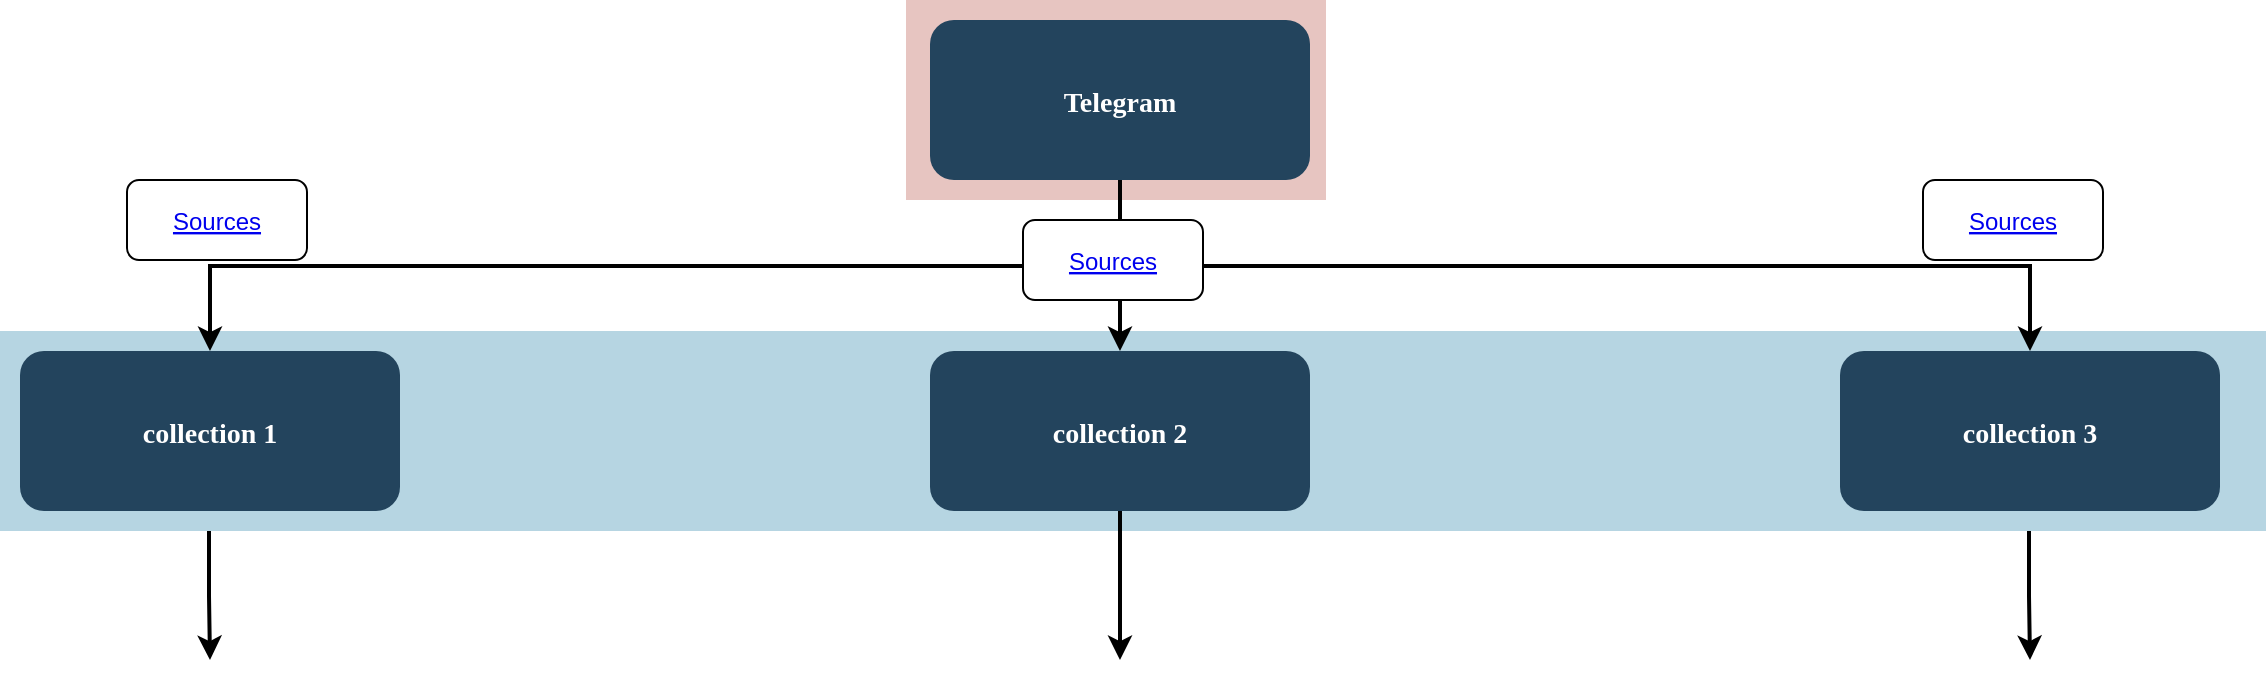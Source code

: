 <mxfile version="20.2.2" type="github">
  <diagram name="Page-1" id="2c0d36ab-eaac-3732-788b-9136903baeff">
    <mxGraphModel dx="1662" dy="812" grid="1" gridSize="10" guides="1" tooltips="1" connect="1" arrows="1" fold="1" page="1" pageScale="1.5" pageWidth="1169" pageHeight="827" background="none" math="0" shadow="0">
      <root>
        <mxCell id="0" />
        <mxCell id="1" parent="0" />
        <mxCell id="123" value="" style="fillColor=#AE4132;strokeColor=none;opacity=30;" parent="1" vertex="1">
          <mxGeometry x="550" y="160.0" width="210" height="100.0" as="geometry" />
        </mxCell>
        <mxCell id="122" value="" style="fillColor=#10739E;strokeColor=none;opacity=30;" parent="1" vertex="1">
          <mxGeometry x="97" y="325.5" width="1133" height="100" as="geometry" />
        </mxCell>
        <mxCell id="2" value="Telegram" style="rounded=1;fillColor=#23445D;gradientColor=none;strokeColor=none;fontColor=#FFFFFF;fontStyle=1;fontFamily=Tahoma;fontSize=14" parent="1" vertex="1">
          <mxGeometry x="562" y="170" width="190" height="80" as="geometry" />
        </mxCell>
        <UserObject label="collection 3" link="https://www.inoreader.com/stream/user/1005326388/tag/Militants/view/html?t=Telegram%203&amp;cs=m&amp;n=30&amp;sb=y" linkTarget="_blank" id="4">
          <mxCell style="rounded=1;fillColor=#23445D;gradientColor=none;strokeColor=none;fontColor=#FFFFFF;fontStyle=1;fontFamily=Tahoma;fontSize=14" parent="1" vertex="1">
            <mxGeometry x="1017.0" y="335.5" width="190" height="80" as="geometry" />
          </mxCell>
        </UserObject>
        <mxCell id="9" value="" style="edgeStyle=elbowEdgeStyle;elbow=vertical;strokeWidth=2;rounded=0" parent="1" source="2" target="4" edge="1">
          <mxGeometry x="337" y="215.5" width="100" height="100" as="geometry">
            <mxPoint x="337" y="315.5" as="sourcePoint" />
            <mxPoint x="437" y="215.5" as="targetPoint" />
          </mxGeometry>
        </mxCell>
        <UserObject label="collection 2" link="https://www.inoreader.com/stream/user/1004571328/tag/RussianTelegram/view/html?t=Telegram%202&amp;cs=m&amp;n=30&amp;sb=y" linkTarget="_blank" id="12">
          <mxCell style="rounded=1;fillColor=#23445D;gradientColor=none;strokeColor=none;fontColor=#FFFFFF;fontStyle=1;fontFamily=Tahoma;fontSize=14" parent="1" vertex="1">
            <mxGeometry x="562.0" y="335.5" width="190" height="80" as="geometry" />
          </mxCell>
        </UserObject>
        <UserObject label="collection 1" link="https://www.inoreader.com/stream/user/1005324229/tag/Telegram/view/html?t=Telegram%201&amp;cs=m&amp;n=50&amp;sb=y" linkTarget="_blank" id="13">
          <mxCell style="rounded=1;fillColor=#23445D;gradientColor=none;strokeColor=none;fontColor=#FFFFFF;fontStyle=1;fontFamily=Tahoma;fontSize=14" parent="1" vertex="1">
            <mxGeometry x="107" y="335.5" width="190" height="80" as="geometry" />
          </mxCell>
        </UserObject>
        <mxCell id="59" value="" style="edgeStyle=elbowEdgeStyle;elbow=vertical;strokeWidth=2;rounded=0" parent="1" source="2" target="12" edge="1">
          <mxGeometry x="347" y="225.5" width="100" height="100" as="geometry">
            <mxPoint x="862.0" y="275.5" as="sourcePoint" />
            <mxPoint x="1467.0" y="345.5" as="targetPoint" />
          </mxGeometry>
        </mxCell>
        <mxCell id="61" value="" style="edgeStyle=elbowEdgeStyle;elbow=vertical;strokeWidth=2;rounded=0" parent="1" source="2" target="13" edge="1">
          <mxGeometry x="-23" y="135.5" width="100" height="100" as="geometry">
            <mxPoint x="-23" y="235.5" as="sourcePoint" />
            <mxPoint x="77" y="135.5" as="targetPoint" />
          </mxGeometry>
        </mxCell>
        <mxCell id="101" value="" style="edgeStyle=elbowEdgeStyle;elbow=vertical;strokeWidth=2;rounded=0" parent="1" source="12" edge="1">
          <mxGeometry x="-23" y="135.5" width="100" height="100" as="geometry">
            <mxPoint x="-23" y="235.5" as="sourcePoint" />
            <mxPoint x="657" y="490" as="targetPoint" />
          </mxGeometry>
        </mxCell>
        <UserObject label="Sources" linkTarget="_blank" link="https://www.inoreader.com/reader/subscriptions/export/user/1005324229/label/Telegram" id="UHI6DK3QA_kU7PkQrO_u-133">
          <mxCell style="fontColor=#0000EE;fontStyle=4;rounded=1;overflow=hidden;spacing=10;" vertex="1" parent="1">
            <mxGeometry x="160.5" y="250" width="90" height="40" as="geometry" />
          </mxCell>
        </UserObject>
        <UserObject label="Sources" linkTarget="_blank" link="https://www.inoreader.com/reader/subscriptions/export/user/1005326388/label/Militants" id="UHI6DK3QA_kU7PkQrO_u-134">
          <mxCell style="fontColor=#0000EE;fontStyle=4;rounded=1;overflow=hidden;spacing=10;" vertex="1" parent="1">
            <mxGeometry x="1058.5" y="250" width="90" height="40" as="geometry" />
          </mxCell>
        </UserObject>
        <UserObject label="Sources" linkTarget="_blank" link="https://www.inoreader.com/reader/subscriptions/export/user/1004571328/label/RussianTelegram" id="UHI6DK3QA_kU7PkQrO_u-135">
          <mxCell style="fontColor=#0000EE;fontStyle=4;rounded=1;overflow=hidden;spacing=10;" vertex="1" parent="1">
            <mxGeometry x="608.5" y="270" width="90" height="40" as="geometry" />
          </mxCell>
        </UserObject>
        <mxCell id="UHI6DK3QA_kU7PkQrO_u-136" value="" style="edgeStyle=elbowEdgeStyle;elbow=vertical;strokeWidth=2;rounded=0" edge="1" parent="1">
          <mxGeometry x="-478.5" y="145.5" width="100" height="100" as="geometry">
            <mxPoint x="201.5" y="425.5" as="sourcePoint" />
            <mxPoint x="202" y="490" as="targetPoint" />
          </mxGeometry>
        </mxCell>
        <mxCell id="UHI6DK3QA_kU7PkQrO_u-137" value="" style="edgeStyle=elbowEdgeStyle;elbow=vertical;strokeWidth=2;rounded=0" edge="1" parent="1">
          <mxGeometry x="431.5" y="145.5" width="100" height="100" as="geometry">
            <mxPoint x="1111.5" y="425.5" as="sourcePoint" />
            <mxPoint x="1112" y="490" as="targetPoint" />
          </mxGeometry>
        </mxCell>
      </root>
    </mxGraphModel>
  </diagram>
</mxfile>
